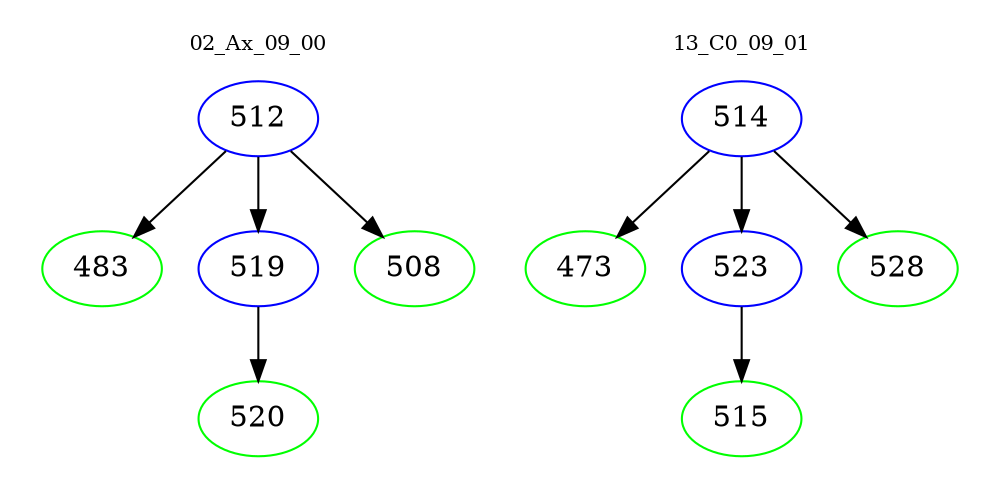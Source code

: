 digraph{
subgraph cluster_0 {
color = white
label = "02_Ax_09_00";
fontsize=10;
T0_512 [label="512", color="blue"]
T0_512 -> T0_483 [color="black"]
T0_483 [label="483", color="green"]
T0_512 -> T0_519 [color="black"]
T0_519 [label="519", color="blue"]
T0_519 -> T0_520 [color="black"]
T0_520 [label="520", color="green"]
T0_512 -> T0_508 [color="black"]
T0_508 [label="508", color="green"]
}
subgraph cluster_1 {
color = white
label = "13_C0_09_01";
fontsize=10;
T1_514 [label="514", color="blue"]
T1_514 -> T1_473 [color="black"]
T1_473 [label="473", color="green"]
T1_514 -> T1_523 [color="black"]
T1_523 [label="523", color="blue"]
T1_523 -> T1_515 [color="black"]
T1_515 [label="515", color="green"]
T1_514 -> T1_528 [color="black"]
T1_528 [label="528", color="green"]
}
}
